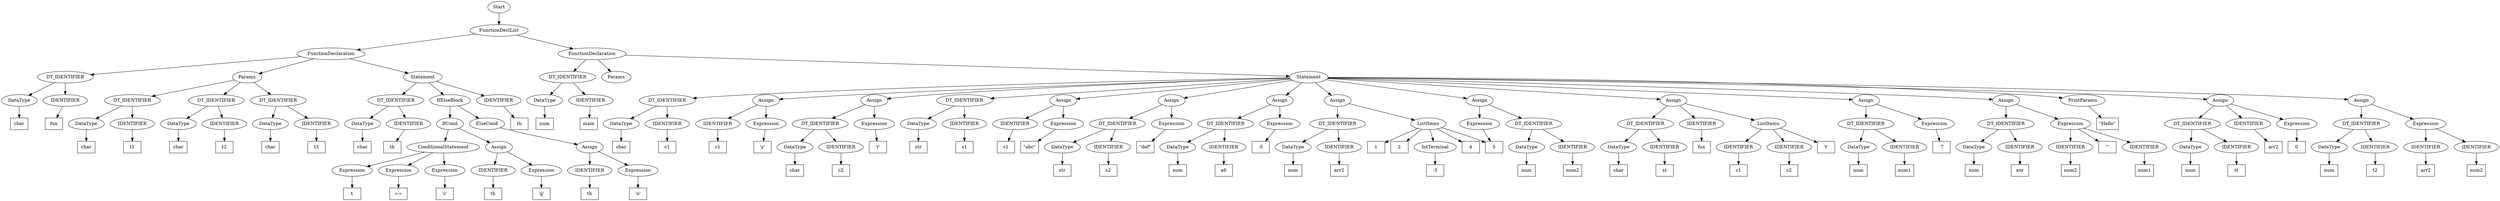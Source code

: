 digraph {
	2027295693840 [label=Start filled=true]
	2027302634304 [label=FunctionDeclList filled=true]
	2027295693840 -> 2027302634304
	2027302634352 [label=FunctionDeclaration filled=true]
	2027302634304 -> 2027302634352
	2027302634400 [label=DT_IDENTIFIER filled=true]
	2027302634352 -> 2027302634400
	2027302634448 [label=DataType filled=true]
	2027302634400 -> 2027302634448
	2027301771120 [label=char filled=true shape=box]
	2027302634448 -> 2027301771120
	2027302634496 [label=IDENTIFIER filled=true]
	2027302634400 -> 2027302634496
	2027292646960 [label=fux filled=true shape=box]
	2027302634496 -> 2027292646960
	2027302634640 [label=Params filled=true]
	2027302634352 -> 2027302634640
	2027302634784 [label=DT_IDENTIFIER filled=true]
	2027302634640 -> 2027302634784
	2027302634832 [label=DataType filled=true]
	2027302634784 -> 2027302634832
	2027301770032 [label=char filled=true shape=box]
	2027302634832 -> 2027301770032
	2027302634880 [label=IDENTIFIER filled=true]
	2027302634784 -> 2027302634880
	2027300561136 [label=t1 filled=true shape=box]
	2027302634880 -> 2027300561136
	2027302635168 [label=DT_IDENTIFIER filled=true]
	2027302634640 -> 2027302635168
	2027302635216 [label=DataType filled=true]
	2027302635168 -> 2027302635216
	2027301772016 [label=char filled=true shape=box]
	2027302635216 -> 2027301772016
	2027302635264 [label=IDENTIFIER filled=true]
	2027302635168 -> 2027302635264
	2027300346288 [label=t2 filled=true shape=box]
	2027302635264 -> 2027300346288
	2027302635552 [label=DT_IDENTIFIER filled=true]
	2027302634640 -> 2027302635552
	2027302635600 [label=DataType filled=true]
	2027302635552 -> 2027302635600
	2027301769904 [label=char filled=true shape=box]
	2027302635600 -> 2027301769904
	2027302635648 [label=IDENTIFIER filled=true]
	2027302635552 -> 2027302635648
	2027300449328 [label=t3 filled=true shape=box]
	2027302635648 -> 2027300449328
	2027302635792 [label=Statement filled=true]
	2027302634352 -> 2027302635792
	2027302636128 [label=DT_IDENTIFIER filled=true]
	2027302635792 -> 2027302636128
	2027302636176 [label=DataType filled=true]
	2027302636128 -> 2027302636176
	2027301773232 [label=char filled=true shape=box]
	2027302636176 -> 2027301773232
	2027302636224 [label=IDENTIFIER filled=true]
	2027302636128 -> 2027302636224
	2027301738416 [label=th filled=true shape=box]
	2027302636224 -> 2027301738416
	2027302636368 [label=IfElseBlock filled=true]
	2027302635792 -> 2027302636368
	2027302636608 [label=IfCond filled=true]
	2027302636368 -> 2027302636608
	2027302636704 [label=ConditionalStatement filled=true]
	2027302636608 -> 2027302636704
	2027302636752 [label=Expression filled=true]
	2027302636704 -> 2027302636752
	2028977528176 [label=t filled=true shape=box]
	2027302636752 -> 2028977528176
	2027302636800 [label=Expression filled=true]
	2027302636704 -> 2027302636800
	2027301774256 [label="==" filled=true shape=box]
	2027302636800 -> 2027301774256
	2027302636992 [label=Expression filled=true]
	2027302636704 -> 2027302636992
	2027301774064 [label="'c'" filled=true shape=box]
	2027302636992 -> 2027301774064
	2027302637376 [label=Assign filled=true]
	2027302636608 -> 2027302637376
	2027302637424 [label=IDENTIFIER filled=true]
	2027302637376 -> 2027302637424
	2027301723760 [label=th filled=true shape=box]
	2027302637424 -> 2027301723760
	2027303047280 [label=Expression filled=true]
	2027302637376 -> 2027303047280
	2027301775408 [label="'g'" filled=true shape=box]
	2027303047280 -> 2027301775408
	2027303047328 [label=ElseCond filled=true]
	2027302636368 -> 2027303047328
	2027303047904 [label=Assign filled=true]
	2027303047328 -> 2027303047904
	2027303047952 [label=IDENTIFIER filled=true]
	2027303047904 -> 2027303047952
	2027301722736 [label=th filled=true shape=box]
	2027303047952 -> 2027301722736
	2027303048144 [label=Expression filled=true]
	2027303047904 -> 2027303048144
	2027301777072 [label="'o'" filled=true shape=box]
	2027303048144 -> 2027301777072
	2027303048672 [label=IDENTIFIER filled=true]
	2027302635792 -> 2027303048672
	2027301723120 [label=th filled=true shape=box]
	2027303048672 -> 2027301723120
	2027303048768 [label=FunctionDeclaration filled=true]
	2027302634304 -> 2027303048768
	2027303048960 [label=DT_IDENTIFIER filled=true]
	2027303048768 -> 2027303048960
	2027303049008 [label=DataType filled=true]
	2027303048960 -> 2027303049008
	2027301769584 [label=num filled=true shape=box]
	2027303049008 -> 2027301769584
	2027303049056 [label=IDENTIFIER filled=true]
	2027303048960 -> 2027303049056
	2027301720240 [label=main filled=true shape=box]
	2027303049056 -> 2027301720240
	2027303049200 [label=Params filled=true]
	2027303048768 -> 2027303049200
	2027303049296 [label=Statement filled=true]
	2027303048768 -> 2027303049296
	2027303049488 [label=DT_IDENTIFIER filled=true]
	2027303049296 -> 2027303049488
	2027303049536 [label=DataType filled=true]
	2027303049488 -> 2027303049536
	2027299668720 [label=char filled=true shape=box]
	2027303049536 -> 2027299668720
	2027303049584 [label=IDENTIFIER filled=true]
	2027303049488 -> 2027303049584
	2027301721648 [label=c1 filled=true shape=box]
	2027303049584 -> 2027301721648
	2027303050016 [label=Assign filled=true]
	2027303049296 -> 2027303050016
	2027303050064 [label=IDENTIFIER filled=true]
	2027303050016 -> 2027303050064
	2027299680944 [label=c1 filled=true shape=box]
	2027303050064 -> 2027299680944
	2027303050256 [label=Expression filled=true]
	2027303050016 -> 2027303050256
	2027301786096 [label="'y'" filled=true shape=box]
	2027303050256 -> 2027301786096
	2027303050736 [label=Assign filled=true]
	2027303049296 -> 2027303050736
	2027303050784 [label=DT_IDENTIFIER filled=true]
	2027303050736 -> 2027303050784
	2027303050832 [label=DataType filled=true]
	2027303050784 -> 2027303050832
	2027301787632 [label=char filled=true shape=box]
	2027303050832 -> 2027301787632
	2027303050880 [label=IDENTIFIER filled=true]
	2027303050784 -> 2027303050880
	2027299683184 [label=c2 filled=true shape=box]
	2027303050880 -> 2027299683184
	2027303051168 [label=Expression filled=true]
	2027303050736 -> 2027303051168
	2027301788464 [label="'r'" filled=true shape=box]
	2027303051168 -> 2027301788464
	2027303051760 [label=DT_IDENTIFIER filled=true]
	2027303049296 -> 2027303051760
	2027303051808 [label=DataType filled=true]
	2027303051760 -> 2027303051808
	2027301798768 [label=str filled=true shape=box]
	2027303051808 -> 2027301798768
	2027303051856 [label=IDENTIFIER filled=true]
	2027303051760 -> 2027303051856
	2027301715120 [label=s1 filled=true shape=box]
	2027303051856 -> 2027301715120
	2027303052288 [label=Assign filled=true]
	2027303049296 -> 2027303052288
	2027303052336 [label=IDENTIFIER filled=true]
	2027303052288 -> 2027303052336
	2027301715376 [label=s1 filled=true shape=box]
	2027303052336 -> 2027301715376
	2027303052528 [label=Expression filled=true]
	2027303052288 -> 2027303052528
	2027301799216 [label="\"abc\"" filled=true shape=box]
	2027303052528 -> 2027301799216
	2027303053008 [label=Assign filled=true]
	2027303049296 -> 2027303053008
	2027303053056 [label=DT_IDENTIFIER filled=true]
	2027303053008 -> 2027303053056
	2027303053104 [label=DataType filled=true]
	2027303053056 -> 2027303053104
	2027301799792 [label=str filled=true shape=box]
	2027303053104 -> 2027301799792
	2027303053152 [label=IDENTIFIER filled=true]
	2027303053056 -> 2027303053152
	2027301713776 [label=s2 filled=true shape=box]
	2027303053152 -> 2027301713776
	2027303053440 [label=Expression filled=true]
	2027303053008 -> 2027303053440
	2027301801008 [label="\"def\"" filled=true shape=box]
	2027303053440 -> 2027301801008
	2027303053968 [label=Assign filled=true]
	2027303049296 -> 2027303053968
	2027303054016 [label=DT_IDENTIFIER filled=true]
	2027303053968 -> 2027303054016
	2027303054064 [label=DataType filled=true]
	2027303054016 -> 2027303054064
	2027301801840 [label=num filled=true shape=box]
	2027303054064 -> 2027301801840
	2027303054112 [label=IDENTIFIER filled=true]
	2027303054016 -> 2027303054112
	2027301714096 [label=a6 filled=true shape=box]
	2027303054112 -> 2027301714096
	2027303054400 [label=Expression filled=true]
	2027303053968 -> 2027303054400
	2027301810224 [label=-5 filled=true shape=box]
	2027303054400 -> 2027301810224
	2027303054880 [label=Assign filled=true]
	2027303049296 -> 2027303054880
	2027303054928 [label=DT_IDENTIFIER filled=true]
	2027303054880 -> 2027303054928
	2027303054976 [label=DataType filled=true]
	2027303054928 -> 2027303054976
	2027301810800 [label=num filled=true shape=box]
	2027303054976 -> 2027301810800
	2027303055024 [label=IDENTIFIER filled=true]
	2027303054928 -> 2027303055024
	2027301712624 [label=arr2 filled=true shape=box]
	2027303055024 -> 2027301712624
	2027303055168 [label=ListItems filled=true]
	2027303054880 -> 2027303055168
	2028977449648 [label=1 filled=true shape=box]
	2027303055168 -> 2028977449648
	2028977756080 [label=2 filled=true shape=box]
	2027303055168 -> 2028977756080
	2027303055264 [label=IntTerminal filled=true]
	2027303055168 -> 2027303055264
	2027301712688 [label=-3 filled=true shape=box]
	2027303055264 -> 2027301712688
	2028986334576 [label=4 filled=true shape=box]
	2027303055168 -> 2028986334576
	2028977757040 [label=5 filled=true shape=box]
	2027303055168 -> 2028977757040
	2027303055760 [label=Assign filled=true]
	2027303049296 -> 2027303055760
	2027303055808 [label=DT_IDENTIFIER filled=true]
	2027303055760 -> 2027303055808
	2027303055856 [label=DataType filled=true]
	2027303055808 -> 2027303055856
	2027301824240 [label=num filled=true shape=box]
	2027303055856 -> 2027301824240
	2027303055904 [label=IDENTIFIER filled=true]
	2027303055808 -> 2027303055904
	2027301699504 [label=num2 filled=true shape=box]
	2027303055904 -> 2027301699504
	2027303056192 [label=Expression filled=true]
	2027303055760 -> 2027303056192
	2028977757040 [label=5 filled=true shape=box]
	2027303056192 -> 2028977757040
	2027303056672 [label=Assign filled=true]
	2027303049296 -> 2027303056672
	2027303056720 [label=DT_IDENTIFIER filled=true]
	2027303056672 -> 2027303056720
	2027303056768 [label=DataType filled=true]
	2027303056720 -> 2027303056768
	2027301801520 [label=char filled=true shape=box]
	2027303056768 -> 2027301801520
	2027303056816 [label=IDENTIFIER filled=true]
	2027303056720 -> 2027303056816
	2027301698928 [label=st filled=true shape=box]
	2027303056816 -> 2027301698928
	2027303056960 [label=IDENTIFIER filled=true]
	2027303056672 -> 2027303056960
	2027301712112 [label=fux filled=true shape=box]
	2027303056960 -> 2027301712112
	2027303057104 [label=ListItems filled=true]
	2027303056672 -> 2027303057104
	2027303057152 [label=IDENTIFIER filled=true]
	2027303057104 -> 2027303057152
	2027301698736 [label=c1 filled=true shape=box]
	2027303057152 -> 2027301698736
	2027303057248 [label=IDENTIFIER filled=true]
	2027303057104 -> 2027303057248
	2027301698096 [label=c2 filled=true shape=box]
	2027303057248 -> 2027301698096
	2027298314816 [label="'t'" filled=true shape=box]
	2027303057104 -> 2027298314816
	2027303057680 [label=Assign filled=true]
	2027303049296 -> 2027303057680
	2027303057728 [label=DT_IDENTIFIER filled=true]
	2027303057680 -> 2027303057728
	2027303057776 [label=DataType filled=true]
	2027303057728 -> 2027303057776
	2027301831728 [label=num filled=true shape=box]
	2027303057776 -> 2027301831728
	2027303057824 [label=IDENTIFIER filled=true]
	2027303057728 -> 2027303057824
	2027301697968 [label=num1 filled=true shape=box]
	2027303057824 -> 2027301697968
	2027303058112 [label=Expression filled=true]
	2027303057680 -> 2027303058112
	2027301831280 [label=-7 filled=true shape=box]
	2027303058112 -> 2027301831280
	2027303058640 [label=Assign filled=true]
	2027303049296 -> 2027303058640
	2027303058688 [label=DT_IDENTIFIER filled=true]
	2027303058640 -> 2027303058688
	2027303058736 [label=DataType filled=true]
	2027303058688 -> 2027303058736
	2027301832752 [label=num filled=true shape=box]
	2027303058736 -> 2027301832752
	2027303058784 [label=IDENTIFIER filled=true]
	2027303058688 -> 2027303058784
	2027301697520 [label=xor filled=true shape=box]
	2027303058784 -> 2027301697520
	2027303059024 [label=Expression filled=true]
	2027303058640 -> 2027303059024
	2027303059120 [label=IDENTIFIER filled=true]
	2027303059024 -> 2027303059120
	2027301697008 [label=num2 filled=true shape=box]
	2027303059120 -> 2027301697008
	2028986326448 [label="^" filled=true shape=box]
	2027303059024 -> 2028986326448
	2027303059312 [label=IDENTIFIER filled=true]
	2027303059024 -> 2027303059312
	2027301696368 [label=num1 filled=true shape=box]
	2027303059312 -> 2027301696368
	2027303064096 [label=PrintParams filled=true]
	2027303049296 -> 2027303064096
	2027301839472 [label="\"Hello\"" filled=true shape=box]
	2027303064096 -> 2027301839472
	2027303064480 [label=Assign filled=true]
	2027303049296 -> 2027303064480
	2027303064528 [label=DT_IDENTIFIER filled=true]
	2027303064480 -> 2027303064528
	2027303064576 [label=DataType filled=true]
	2027303064528 -> 2027303064576
	2027301842032 [label=num filled=true shape=box]
	2027303064576 -> 2027301842032
	2027303064624 [label=IDENTIFIER filled=true]
	2027303064528 -> 2027303064624
	2027301696240 [label=tt filled=true shape=box]
	2027303064624 -> 2027301696240
	2027303064768 [label=IDENTIFIER filled=true]
	2027303064480 -> 2027303064768
	2027301696816 [label=arr2 filled=true shape=box]
	2027303064768 -> 2027301696816
	2027303064912 [label=Expression filled=true]
	2027303064480 -> 2027303064912
	2028986325744 [label=0 filled=true shape=box]
	2027303064912 -> 2028986325744
	2027303065296 [label=Assign filled=true]
	2027303049296 -> 2027303065296
	2027303065344 [label=DT_IDENTIFIER filled=true]
	2027303065296 -> 2027303065344
	2027303065392 [label=DataType filled=true]
	2027303065344 -> 2027303065392
	2027301842544 [label=num filled=true shape=box]
	2027303065392 -> 2027301842544
	2027303065440 [label=IDENTIFIER filled=true]
	2027303065344 -> 2027303065440
	2027301687216 [label=t2 filled=true shape=box]
	2027303065440 -> 2027301687216
	2027303065680 [label=Expression filled=true]
	2027303065296 -> 2027303065680
	2027303065728 [label=IDENTIFIER filled=true]
	2027303065680 -> 2027303065728
	2027301686768 [label=arr2 filled=true shape=box]
	2027303065728 -> 2027301686768
	2027303065824 [label=IDENTIFIER filled=true]
	2027303065680 -> 2027303065824
	2027301686064 [label=num2 filled=true shape=box]
	2027303065824 -> 2027301686064
}
